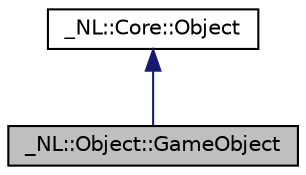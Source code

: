 digraph "_NL::Object::GameObject"
{
  edge [fontname="Helvetica",fontsize="10",labelfontname="Helvetica",labelfontsize="10"];
  node [fontname="Helvetica",fontsize="10",shape=record];
  Node0 [label="_NL::Object::GameObject",height=0.2,width=0.4,color="black", fillcolor="grey75", style="filled", fontcolor="black"];
  Node1 -> Node0 [dir="back",color="midnightblue",fontsize="10",style="solid",fontname="Helvetica"];
  Node1 [label="_NL::Core::Object",height=0.2,width=0.4,color="black", fillcolor="white", style="filled",URL="$class___n_l_1_1_core_1_1_object.html"];
}

